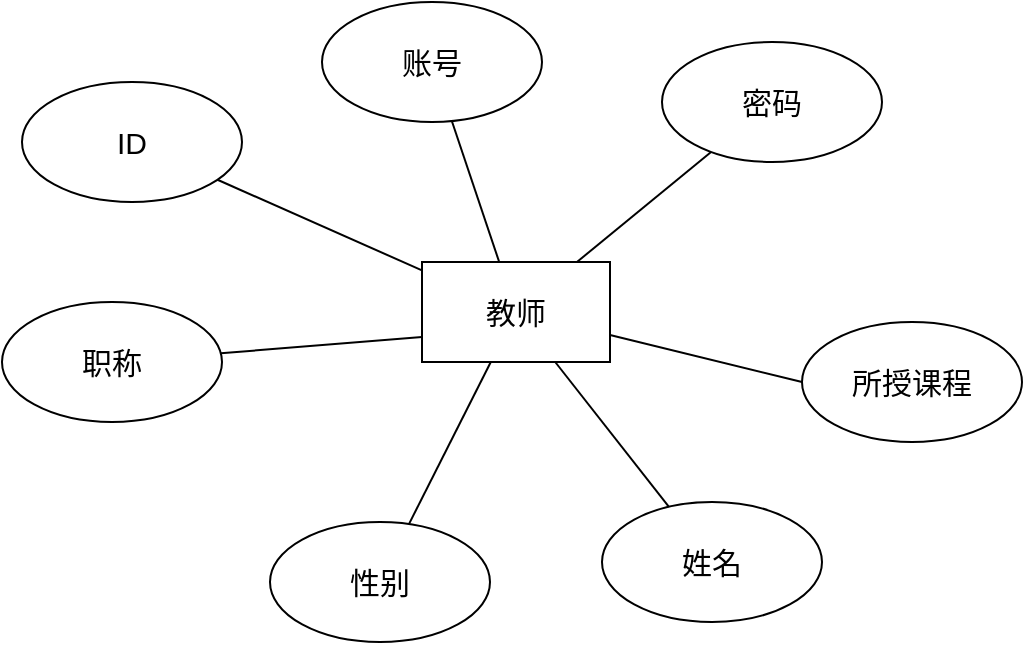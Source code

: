 <mxfile version="15.8.3" type="github"><diagram id="99bJ5rcTFPBa7ugwgeI5" name="Page-1"><mxGraphModel dx="1038" dy="536" grid="1" gridSize="10" guides="1" tooltips="1" connect="1" arrows="1" fold="1" page="1" pageScale="1" pageWidth="827" pageHeight="1169" math="0" shadow="0"><root><mxCell id="0"/><mxCell id="1" parent="0"/><mxCell id="L__vm5OvtYsAGlHhqR_O-2" value="&lt;font style=&quot;font-size: 15px&quot;&gt;教师&lt;/font&gt;" style="rounded=0;whiteSpace=wrap;html=1;" vertex="1" parent="1"><mxGeometry x="380" y="210" width="94" height="50" as="geometry"/></mxCell><mxCell id="L__vm5OvtYsAGlHhqR_O-3" value="密码" style="ellipse;whiteSpace=wrap;html=1;fontSize=15;" vertex="1" parent="1"><mxGeometry x="500" y="100" width="110" height="60" as="geometry"/></mxCell><mxCell id="L__vm5OvtYsAGlHhqR_O-5" value="ID" style="ellipse;whiteSpace=wrap;html=1;fontSize=15;" vertex="1" parent="1"><mxGeometry x="180" y="120" width="110" height="60" as="geometry"/></mxCell><mxCell id="L__vm5OvtYsAGlHhqR_O-6" value="性别" style="ellipse;whiteSpace=wrap;html=1;fontSize=15;" vertex="1" parent="1"><mxGeometry x="304" y="340" width="110" height="60" as="geometry"/></mxCell><mxCell id="L__vm5OvtYsAGlHhqR_O-7" value="姓名" style="ellipse;whiteSpace=wrap;html=1;fontSize=15;" vertex="1" parent="1"><mxGeometry x="470" y="330" width="110" height="60" as="geometry"/></mxCell><mxCell id="L__vm5OvtYsAGlHhqR_O-8" value="&lt;font style=&quot;font-size: 15px&quot;&gt;账号&lt;/font&gt;" style="ellipse;whiteSpace=wrap;html=1;fontSize=15;" vertex="1" parent="1"><mxGeometry x="330" y="80" width="110" height="60" as="geometry"/></mxCell><mxCell id="L__vm5OvtYsAGlHhqR_O-9" value="职称" style="ellipse;whiteSpace=wrap;html=1;fontSize=15;" vertex="1" parent="1"><mxGeometry x="170" y="230" width="110" height="60" as="geometry"/></mxCell><mxCell id="L__vm5OvtYsAGlHhqR_O-10" value="" style="endArrow=none;html=1;rounded=0;fontSize=15;" edge="1" parent="1" source="L__vm5OvtYsAGlHhqR_O-5" target="L__vm5OvtYsAGlHhqR_O-2"><mxGeometry width="50" height="50" relative="1" as="geometry"><mxPoint x="390" y="300" as="sourcePoint"/><mxPoint x="440" y="250" as="targetPoint"/></mxGeometry></mxCell><mxCell id="L__vm5OvtYsAGlHhqR_O-11" value="" style="endArrow=none;html=1;rounded=0;fontSize=15;entryX=0;entryY=0.75;entryDx=0;entryDy=0;" edge="1" parent="1" source="L__vm5OvtYsAGlHhqR_O-9" target="L__vm5OvtYsAGlHhqR_O-2"><mxGeometry width="50" height="50" relative="1" as="geometry"><mxPoint x="400" y="310" as="sourcePoint"/><mxPoint x="450" y="260" as="targetPoint"/></mxGeometry></mxCell><mxCell id="L__vm5OvtYsAGlHhqR_O-12" value="" style="endArrow=none;html=1;rounded=0;fontSize=15;" edge="1" parent="1" source="L__vm5OvtYsAGlHhqR_O-6" target="L__vm5OvtYsAGlHhqR_O-2"><mxGeometry width="50" height="50" relative="1" as="geometry"><mxPoint x="410" y="320" as="sourcePoint"/><mxPoint x="460" y="270" as="targetPoint"/></mxGeometry></mxCell><mxCell id="L__vm5OvtYsAGlHhqR_O-13" value="" style="endArrow=none;html=1;rounded=0;fontSize=15;" edge="1" parent="1" source="L__vm5OvtYsAGlHhqR_O-7" target="L__vm5OvtYsAGlHhqR_O-2"><mxGeometry width="50" height="50" relative="1" as="geometry"><mxPoint x="420" y="330" as="sourcePoint"/><mxPoint x="470" y="280" as="targetPoint"/></mxGeometry></mxCell><mxCell id="L__vm5OvtYsAGlHhqR_O-14" value="" style="endArrow=none;html=1;rounded=0;fontSize=15;entryX=0;entryY=0.5;entryDx=0;entryDy=0;" edge="1" parent="1" source="L__vm5OvtYsAGlHhqR_O-2" target="L__vm5OvtYsAGlHhqR_O-15"><mxGeometry width="50" height="50" relative="1" as="geometry"><mxPoint x="430" y="340" as="sourcePoint"/><mxPoint x="480" y="290" as="targetPoint"/></mxGeometry></mxCell><mxCell id="L__vm5OvtYsAGlHhqR_O-15" value="所授课程" style="ellipse;whiteSpace=wrap;html=1;fontSize=15;" vertex="1" parent="1"><mxGeometry x="570" y="240" width="110" height="60" as="geometry"/></mxCell><mxCell id="L__vm5OvtYsAGlHhqR_O-16" value="" style="endArrow=none;html=1;rounded=0;fontSize=15;" edge="1" parent="1" source="L__vm5OvtYsAGlHhqR_O-3" target="L__vm5OvtYsAGlHhqR_O-2"><mxGeometry width="50" height="50" relative="1" as="geometry"><mxPoint x="484" y="256.503" as="sourcePoint"/><mxPoint x="580" y="280" as="targetPoint"/></mxGeometry></mxCell><mxCell id="L__vm5OvtYsAGlHhqR_O-17" value="" style="endArrow=none;html=1;rounded=0;fontSize=15;" edge="1" parent="1" source="L__vm5OvtYsAGlHhqR_O-2" target="L__vm5OvtYsAGlHhqR_O-8"><mxGeometry width="50" height="50" relative="1" as="geometry"><mxPoint x="534.66" y="165.023" as="sourcePoint"/><mxPoint x="467.476" y="220" as="targetPoint"/></mxGeometry></mxCell></root></mxGraphModel></diagram></mxfile>